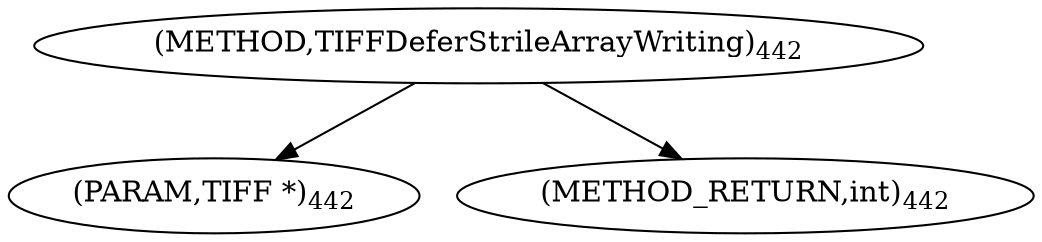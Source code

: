 digraph "TIFFDeferStrileArrayWriting" {  
"8846" [label = <(METHOD,TIFFDeferStrileArrayWriting)<SUB>442</SUB>> ]
"8847" [label = <(PARAM,TIFF *)<SUB>442</SUB>> ]
"8848" [label = <(METHOD_RETURN,int)<SUB>442</SUB>> ]
  "8846" -> "8847" 
  "8846" -> "8848" 
}
